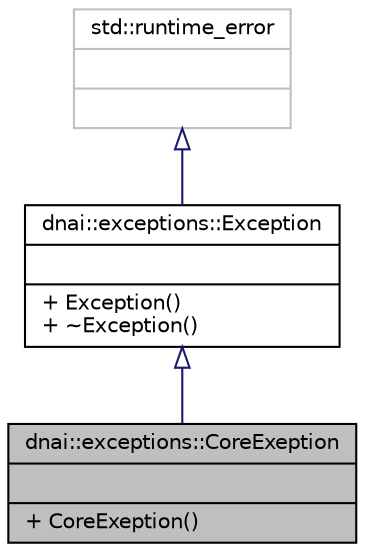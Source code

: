 digraph "dnai::exceptions::CoreExeption"
{
  edge [fontname="Helvetica",fontsize="10",labelfontname="Helvetica",labelfontsize="10"];
  node [fontname="Helvetica",fontsize="10",shape=record];
  Node1 [label="{dnai::exceptions::CoreExeption\n||+ CoreExeption()\l}",height=0.2,width=0.4,color="black", fillcolor="grey75", style="filled", fontcolor="black"];
  Node2 -> Node1 [dir="back",color="midnightblue",fontsize="10",style="solid",arrowtail="onormal",fontname="Helvetica"];
  Node2 [label="{dnai::exceptions::Exception\n||+ Exception()\l+ ~Exception()\l}",height=0.2,width=0.4,color="black", fillcolor="white", style="filled",URL="$classdnai_1_1exceptions_1_1_exception.html",tooltip="Base class for DNAI Exception. "];
  Node3 -> Node2 [dir="back",color="midnightblue",fontsize="10",style="solid",arrowtail="onormal",fontname="Helvetica"];
  Node3 [label="{std::runtime_error\n||}",height=0.2,width=0.4,color="grey75", fillcolor="white", style="filled"];
}
